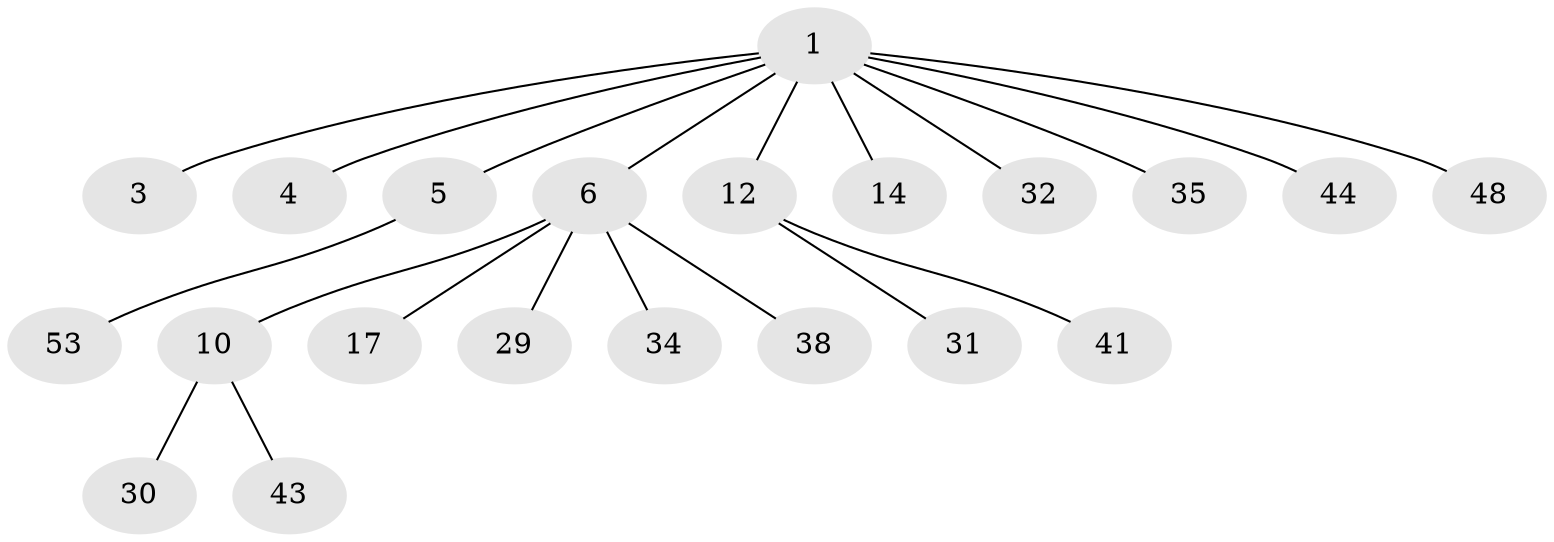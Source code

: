 // original degree distribution, {5: 0.028169014084507043, 7: 0.014084507042253521, 3: 0.11267605633802817, 1: 0.5211267605633803, 4: 0.08450704225352113, 2: 0.22535211267605634, 6: 0.014084507042253521}
// Generated by graph-tools (version 1.1) at 2025/19/03/04/25 18:19:04]
// undirected, 21 vertices, 20 edges
graph export_dot {
graph [start="1"]
  node [color=gray90,style=filled];
  1 [super="+2+9+57+24+42"];
  3 [super="+55+58"];
  4;
  5 [super="+8+60"];
  6 [super="+7+18+13"];
  10 [super="+19+69+11"];
  12 [super="+27+26"];
  14 [super="+16"];
  17 [super="+20+37"];
  29 [super="+46"];
  30 [super="+61"];
  31;
  32 [super="+49"];
  34 [super="+68+70+67"];
  35;
  38 [super="+54"];
  41;
  43;
  44 [super="+45"];
  48 [super="+64+52"];
  53;
  1 -- 48;
  1 -- 3;
  1 -- 4;
  1 -- 5;
  1 -- 6;
  1 -- 12;
  1 -- 32;
  1 -- 35;
  1 -- 44;
  1 -- 14;
  5 -- 53;
  6 -- 38;
  6 -- 10;
  6 -- 29;
  6 -- 17;
  6 -- 34;
  10 -- 43;
  10 -- 30;
  12 -- 41;
  12 -- 31;
}
